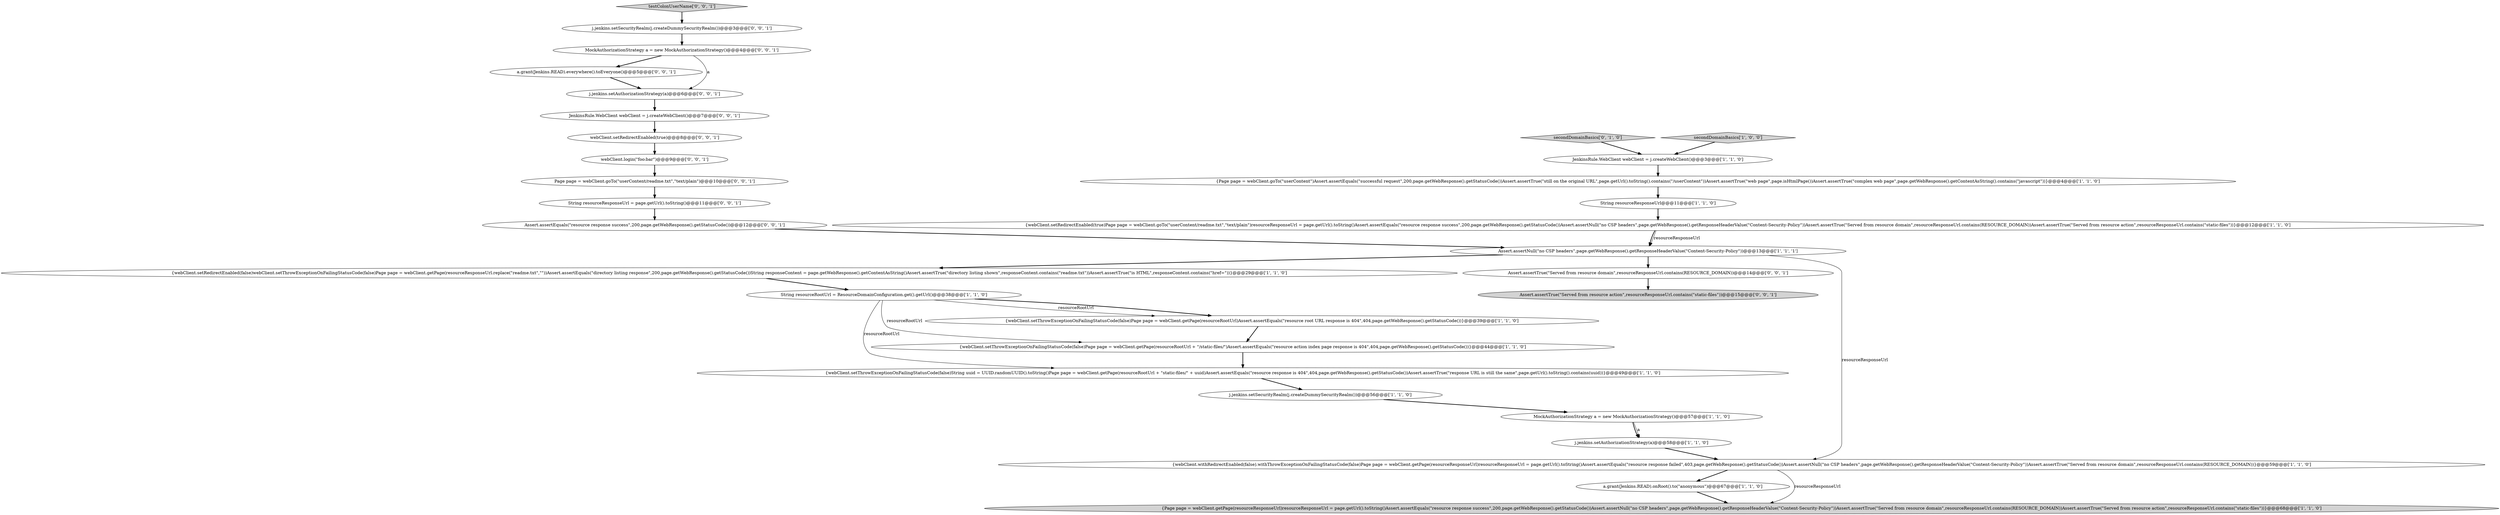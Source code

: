 digraph {
12 [style = filled, label = "j.jenkins.setSecurityRealm(j.createDummySecurityRealm())@@@56@@@['1', '1', '0']", fillcolor = white, shape = ellipse image = "AAA0AAABBB1BBB"];
27 [style = filled, label = "a.grant(Jenkins.READ).everywhere().toEveryone()@@@5@@@['0', '0', '1']", fillcolor = white, shape = ellipse image = "AAA0AAABBB3BBB"];
1 [style = filled, label = "String resourceRootUrl = ResourceDomainConfiguration.get().getUrl()@@@38@@@['1', '1', '0']", fillcolor = white, shape = ellipse image = "AAA0AAABBB1BBB"];
3 [style = filled, label = "String resourceResponseUrl@@@11@@@['1', '1', '0']", fillcolor = white, shape = ellipse image = "AAA0AAABBB1BBB"];
5 [style = filled, label = "{webClient.setRedirectEnabled(false)webClient.setThrowExceptionOnFailingStatusCode(false)Page page = webClient.getPage(resourceResponseUrl.replace(\"readme.txt\",\"\"))Assert.assertEquals(\"directory listing response\",200,page.getWebResponse().getStatusCode())String responseContent = page.getWebResponse().getContentAsString()Assert.assertTrue(\"directory listing shown\",responseContent.contains(\"readme.txt\"))Assert.assertTrue(\"is HTML\",responseContent.contains(\"href=\"))}@@@29@@@['1', '1', '0']", fillcolor = white, shape = ellipse image = "AAA0AAABBB1BBB"];
30 [style = filled, label = "Assert.assertEquals(\"resource response success\",200,page.getWebResponse().getStatusCode())@@@12@@@['0', '0', '1']", fillcolor = white, shape = ellipse image = "AAA0AAABBB3BBB"];
25 [style = filled, label = "Assert.assertTrue(\"Served from resource domain\",resourceResponseUrl.contains(RESOURCE_DOMAIN))@@@14@@@['0', '0', '1']", fillcolor = white, shape = ellipse image = "AAA0AAABBB3BBB"];
16 [style = filled, label = "Assert.assertNull(\"no CSP headers\",page.getWebResponse().getResponseHeaderValue(\"Content-Security-Policy\"))@@@13@@@['1', '1', '1']", fillcolor = white, shape = ellipse image = "AAA0AAABBB1BBB"];
19 [style = filled, label = "Assert.assertTrue(\"Served from resource action\",resourceResponseUrl.contains(\"static-files\"))@@@15@@@['0', '0', '1']", fillcolor = lightgray, shape = ellipse image = "AAA0AAABBB3BBB"];
14 [style = filled, label = "JenkinsRule.WebClient webClient = j.createWebClient()@@@3@@@['1', '1', '0']", fillcolor = white, shape = ellipse image = "AAA0AAABBB1BBB"];
22 [style = filled, label = "String resourceResponseUrl = page.getUrl().toString()@@@11@@@['0', '0', '1']", fillcolor = white, shape = ellipse image = "AAA0AAABBB3BBB"];
4 [style = filled, label = "MockAuthorizationStrategy a = new MockAuthorizationStrategy()@@@57@@@['1', '1', '0']", fillcolor = white, shape = ellipse image = "AAA0AAABBB1BBB"];
24 [style = filled, label = "webClient.setRedirectEnabled(true)@@@8@@@['0', '0', '1']", fillcolor = white, shape = ellipse image = "AAA0AAABBB3BBB"];
17 [style = filled, label = "secondDomainBasics['0', '1', '0']", fillcolor = lightgray, shape = diamond image = "AAA0AAABBB2BBB"];
13 [style = filled, label = "{webClient.withRedirectEnabled(false).withThrowExceptionOnFailingStatusCode(false)Page page = webClient.getPage(resourceResponseUrl)resourceResponseUrl = page.getUrl().toString()Assert.assertEquals(\"resource response failed\",403,page.getWebResponse().getStatusCode())Assert.assertNull(\"no CSP headers\",page.getWebResponse().getResponseHeaderValue(\"Content-Security-Policy\"))Assert.assertTrue(\"Served from resource domain\",resourceResponseUrl.contains(RESOURCE_DOMAIN))}@@@59@@@['1', '1', '0']", fillcolor = white, shape = ellipse image = "AAA0AAABBB1BBB"];
23 [style = filled, label = "testColonUserName['0', '0', '1']", fillcolor = lightgray, shape = diamond image = "AAA0AAABBB3BBB"];
28 [style = filled, label = "MockAuthorizationStrategy a = new MockAuthorizationStrategy()@@@4@@@['0', '0', '1']", fillcolor = white, shape = ellipse image = "AAA0AAABBB3BBB"];
29 [style = filled, label = "JenkinsRule.WebClient webClient = j.createWebClient()@@@7@@@['0', '0', '1']", fillcolor = white, shape = ellipse image = "AAA0AAABBB3BBB"];
20 [style = filled, label = "Page page = webClient.goTo(\"userContent/readme.txt\",\"text/plain\")@@@10@@@['0', '0', '1']", fillcolor = white, shape = ellipse image = "AAA0AAABBB3BBB"];
9 [style = filled, label = "secondDomainBasics['1', '0', '0']", fillcolor = lightgray, shape = diamond image = "AAA0AAABBB1BBB"];
21 [style = filled, label = "j.jenkins.setAuthorizationStrategy(a)@@@6@@@['0', '0', '1']", fillcolor = white, shape = ellipse image = "AAA0AAABBB3BBB"];
15 [style = filled, label = "a.grant(Jenkins.READ).onRoot().to(\"anonymous\")@@@67@@@['1', '1', '0']", fillcolor = white, shape = ellipse image = "AAA0AAABBB1BBB"];
7 [style = filled, label = "j.jenkins.setAuthorizationStrategy(a)@@@58@@@['1', '1', '0']", fillcolor = white, shape = ellipse image = "AAA0AAABBB1BBB"];
6 [style = filled, label = "{webClient.setThrowExceptionOnFailingStatusCode(false)String uuid = UUID.randomUUID().toString()Page page = webClient.getPage(resourceRootUrl + \"static-files/\" + uuid)Assert.assertEquals(\"resource response is 404\",404,page.getWebResponse().getStatusCode())Assert.assertTrue(\"response URL is still the same\",page.getUrl().toString().contains(uuid))}@@@49@@@['1', '1', '0']", fillcolor = white, shape = ellipse image = "AAA0AAABBB1BBB"];
8 [style = filled, label = "{webClient.setRedirectEnabled(true)Page page = webClient.goTo(\"userContent/readme.txt\",\"text/plain\")resourceResponseUrl = page.getUrl().toString()Assert.assertEquals(\"resource response success\",200,page.getWebResponse().getStatusCode())Assert.assertNull(\"no CSP headers\",page.getWebResponse().getResponseHeaderValue(\"Content-Security-Policy\"))Assert.assertTrue(\"Served from resource domain\",resourceResponseUrl.contains(RESOURCE_DOMAIN))Assert.assertTrue(\"Served from resource action\",resourceResponseUrl.contains(\"static-files\"))}@@@12@@@['1', '1', '0']", fillcolor = white, shape = ellipse image = "AAA0AAABBB1BBB"];
26 [style = filled, label = "j.jenkins.setSecurityRealm(j.createDummySecurityRealm())@@@3@@@['0', '0', '1']", fillcolor = white, shape = ellipse image = "AAA0AAABBB3BBB"];
10 [style = filled, label = "{Page page = webClient.goTo(\"userContent\")Assert.assertEquals(\"successful request\",200,page.getWebResponse().getStatusCode())Assert.assertTrue(\"still on the original URL\",page.getUrl().toString().contains(\"/userContent\"))Assert.assertTrue(\"web page\",page.isHtmlPage())Assert.assertTrue(\"complex web page\",page.getWebResponse().getContentAsString().contains(\"javascript\"))}@@@4@@@['1', '1', '0']", fillcolor = white, shape = ellipse image = "AAA0AAABBB1BBB"];
18 [style = filled, label = "webClient.login(\"foo:bar\")@@@9@@@['0', '0', '1']", fillcolor = white, shape = ellipse image = "AAA0AAABBB3BBB"];
2 [style = filled, label = "{webClient.setThrowExceptionOnFailingStatusCode(false)Page page = webClient.getPage(resourceRootUrl + \"/static-files/\")Assert.assertEquals(\"resource action index page response is 404\",404,page.getWebResponse().getStatusCode())}@@@44@@@['1', '1', '0']", fillcolor = white, shape = ellipse image = "AAA0AAABBB1BBB"];
0 [style = filled, label = "{webClient.setThrowExceptionOnFailingStatusCode(false)Page page = webClient.getPage(resourceRootUrl)Assert.assertEquals(\"resource root URL response is 404\",404,page.getWebResponse().getStatusCode())}@@@39@@@['1', '1', '0']", fillcolor = white, shape = ellipse image = "AAA0AAABBB1BBB"];
11 [style = filled, label = "{Page page = webClient.getPage(resourceResponseUrl)resourceResponseUrl = page.getUrl().toString()Assert.assertEquals(\"resource response success\",200,page.getWebResponse().getStatusCode())Assert.assertNull(\"no CSP headers\",page.getWebResponse().getResponseHeaderValue(\"Content-Security-Policy\"))Assert.assertTrue(\"Served from resource domain\",resourceResponseUrl.contains(RESOURCE_DOMAIN))Assert.assertTrue(\"Served from resource action\",resourceResponseUrl.contains(\"static-files\"))}@@@68@@@['1', '1', '0']", fillcolor = lightgray, shape = ellipse image = "AAA0AAABBB1BBB"];
8->16 [style = bold, label=""];
28->21 [style = solid, label="a"];
22->30 [style = bold, label=""];
13->15 [style = bold, label=""];
13->11 [style = solid, label="resourceResponseUrl"];
4->7 [style = bold, label=""];
18->20 [style = bold, label=""];
24->18 [style = bold, label=""];
1->6 [style = solid, label="resourceRootUrl"];
16->25 [style = bold, label=""];
25->19 [style = bold, label=""];
5->1 [style = bold, label=""];
12->4 [style = bold, label=""];
20->22 [style = bold, label=""];
17->14 [style = bold, label=""];
30->16 [style = bold, label=""];
21->29 [style = bold, label=""];
1->0 [style = solid, label="resourceRootUrl"];
10->3 [style = bold, label=""];
23->26 [style = bold, label=""];
7->13 [style = bold, label=""];
28->27 [style = bold, label=""];
15->11 [style = bold, label=""];
3->8 [style = bold, label=""];
26->28 [style = bold, label=""];
9->14 [style = bold, label=""];
6->12 [style = bold, label=""];
1->2 [style = solid, label="resourceRootUrl"];
16->5 [style = bold, label=""];
2->6 [style = bold, label=""];
4->7 [style = solid, label="a"];
16->13 [style = solid, label="resourceResponseUrl"];
29->24 [style = bold, label=""];
0->2 [style = bold, label=""];
14->10 [style = bold, label=""];
8->16 [style = solid, label="resourceResponseUrl"];
27->21 [style = bold, label=""];
1->0 [style = bold, label=""];
}
